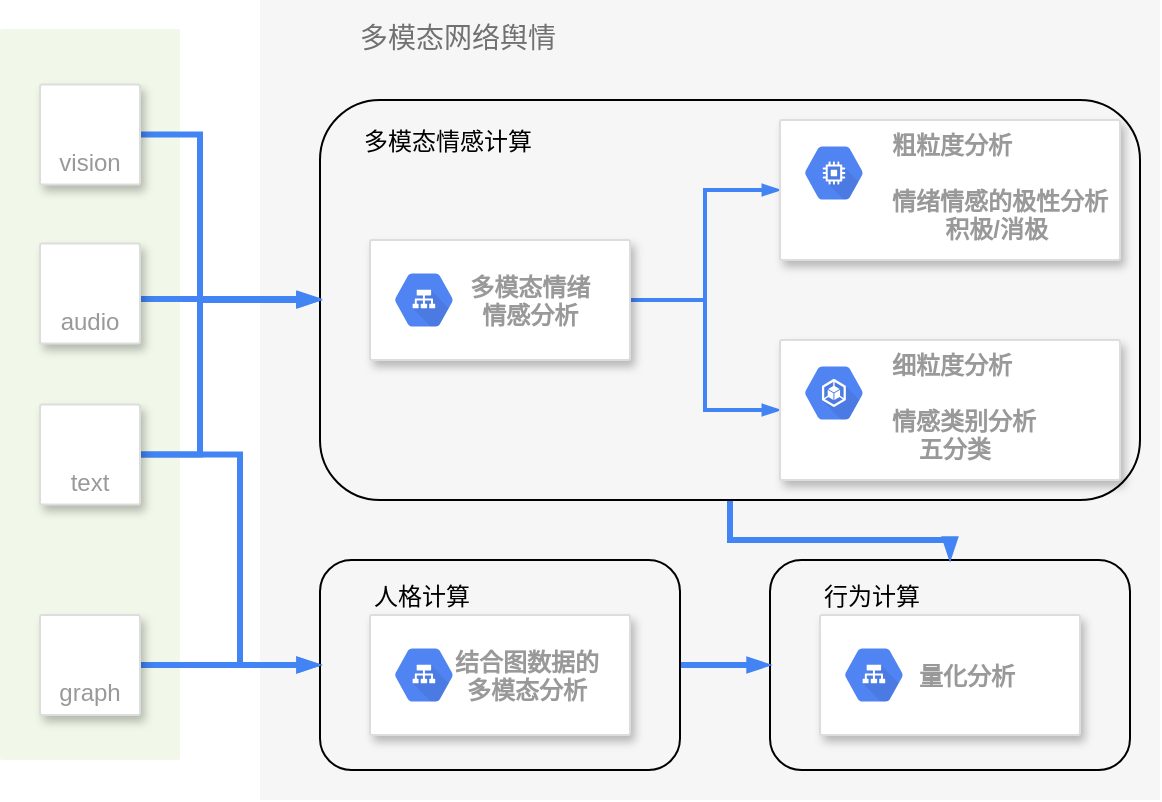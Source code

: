 <mxfile version="14.8.0" type="github">
  <diagram id="f106602c-feb2-e66a-4537-3a34d633f6aa" name="Page-1">
    <mxGraphModel dx="813" dy="435" grid="1" gridSize="10" guides="1" tooltips="1" connect="1" arrows="1" fold="1" page="1" pageScale="1" pageWidth="1169" pageHeight="827" background="none" math="0" shadow="0">
      <root>
        <mxCell id="0" />
        <mxCell id="1" parent="0" />
        <mxCell id="14" value="多模态网络舆情" style="fillColor=#F6F6F6;strokeColor=none;shadow=0;gradientColor=none;fontSize=14;align=left;spacing=10;fontColor=#717171;9E9E9E;verticalAlign=top;spacingTop=-4;fontStyle=0;spacingLeft=40;" parent="1" vertex="1">
          <mxGeometry x="400" y="70" width="450" height="400" as="geometry" />
        </mxCell>
        <mxCell id="8_cZJhwKtjIsKoZ_xuZb-1032" value="" style="rounded=1;fontSize=12;fillColor=none;" vertex="1" parent="1">
          <mxGeometry x="655" y="350" width="180" height="105" as="geometry" />
        </mxCell>
        <mxCell id="8_cZJhwKtjIsKoZ_xuZb-1037" value="" style="edgeStyle=orthogonalEdgeStyle;rounded=0;orthogonalLoop=1;jettySize=auto;exitX=0.5;exitY=1;exitDx=0;exitDy=0;entryX=0.5;entryY=0;entryDx=0;entryDy=0;dashed=0;labelBackgroundColor=none;fontSize=5;startFill=1;endArrow=blockThin;endFill=1;startSize=4;endSize=4;strokeColor=#4284F3;strokeWidth=3;align=left;" edge="1" parent="1" source="8_cZJhwKtjIsKoZ_xuZb-1017" target="8_cZJhwKtjIsKoZ_xuZb-1032">
          <mxGeometry relative="1" as="geometry" />
        </mxCell>
        <mxCell id="8_cZJhwKtjIsKoZ_xuZb-1017" value="" style="rounded=1;fontSize=12;fillColor=none;" vertex="1" parent="1">
          <mxGeometry x="430" y="120" width="410" height="200" as="geometry" />
        </mxCell>
        <mxCell id="997" value="" style="rounded=1;absoluteArcSize=1;arcSize=2;strokeColor=none;gradientColor=none;shadow=0;dashed=0;fontSize=12;fontColor=#9E9E9E;align=center;verticalAlign=top;spacing=10;spacingTop=-4;fillColor=#F1F8E9;" parent="1" vertex="1">
          <mxGeometry x="270" y="84.5" width="90" height="365.5" as="geometry" />
        </mxCell>
        <mxCell id="8_cZJhwKtjIsKoZ_xuZb-1022" value="" style="edgeStyle=orthogonalEdgeStyle;rounded=0;orthogonalLoop=1;jettySize=auto;exitX=1;exitY=0.5;exitDx=0;exitDy=0;dashed=0;labelBackgroundColor=none;fontSize=12;startFill=1;endArrow=blockThin;endFill=1;startSize=4;endSize=4;strokeColor=#4284F3;strokeWidth=3;align=left;" edge="1" parent="1" source="985" target="8_cZJhwKtjIsKoZ_xuZb-1017">
          <mxGeometry relative="1" as="geometry">
            <Array as="points">
              <mxPoint x="370" y="137" />
              <mxPoint x="370" y="220" />
            </Array>
          </mxGeometry>
        </mxCell>
        <mxCell id="985" value="vision" style="strokeColor=#dddddd;fillColor=#ffffff;shadow=1;strokeWidth=1;rounded=1;absoluteArcSize=1;arcSize=2;labelPosition=center;verticalLabelPosition=middle;align=center;verticalAlign=bottom;spacingLeft=0;fontColor=#999999;fontSize=12;spacingBottom=2;" parent="1" vertex="1">
          <mxGeometry x="290" y="112.25" width="50" height="50" as="geometry" />
        </mxCell>
        <mxCell id="8_cZJhwKtjIsKoZ_xuZb-1014" value="" style="edgeStyle=orthogonalEdgeStyle;rounded=0;orthogonalLoop=1;jettySize=auto;exitX=1;exitY=0.5;exitDx=0;exitDy=0;entryX=0;entryY=0.5;entryDx=0;entryDy=0;dashed=0;labelBackgroundColor=none;fontSize=12;startFill=1;endArrow=blockThin;endFill=1;startSize=4;endSize=4;strokeColor=#4284F3;strokeWidth=2;align=left;" edge="1" parent="1" source="989" target="993">
          <mxGeometry relative="1" as="geometry" />
        </mxCell>
        <mxCell id="8_cZJhwKtjIsKoZ_xuZb-1015" value="" style="edgeStyle=orthogonalEdgeStyle;rounded=0;orthogonalLoop=1;jettySize=auto;exitX=1;exitY=0.5;exitDx=0;exitDy=0;entryX=0;entryY=0.5;entryDx=0;entryDy=0;dashed=0;labelBackgroundColor=none;fontSize=12;startFill=1;endArrow=blockThin;endFill=1;startSize=4;endSize=4;strokeColor=#4284F3;strokeWidth=2;align=left;" edge="1" parent="1" source="989" target="995">
          <mxGeometry relative="1" as="geometry" />
        </mxCell>
        <mxCell id="989" value="" style="strokeColor=#dddddd;fillColor=#ffffff;shadow=1;strokeWidth=1;rounded=1;absoluteArcSize=1;arcSize=2;fontSize=11;fontColor=#9E9E9E;align=center;" parent="1" vertex="1">
          <mxGeometry x="455" y="190" width="130" height="60" as="geometry" />
        </mxCell>
        <mxCell id="990" value="    多模态情绪&#xa;    情感分析" style="dashed=0;connectable=0;fillColor=#5184F3;strokeColor=none;shape=mxgraph.gcp2.hexIcon;prIcon=cloud_load_balancing;part=1;labelPosition=right;verticalLabelPosition=middle;align=center;verticalAlign=middle;spacingLeft=5;fontColor=#999999;fontSize=12;fontStyle=1" parent="989" vertex="1">
          <mxGeometry y="0.5" width="44" height="39" relative="1" as="geometry">
            <mxPoint x="5" y="-19.5" as="offset" />
          </mxGeometry>
        </mxCell>
        <mxCell id="993" value="" style="strokeColor=#dddddd;fillColor=#ffffff;shadow=1;strokeWidth=1;rounded=1;absoluteArcSize=1;arcSize=2;fontSize=11;fontColor=#9E9E9E;align=center;" parent="1" vertex="1">
          <mxGeometry x="660" y="130" width="170" height="70" as="geometry" />
        </mxCell>
        <mxCell id="994" value="粗粒度分析&#xa;&#xa;情绪情感的极性分析&#xa;        积极/消极" style="dashed=0;connectable=0;fillColor=#5184F3;strokeColor=none;shape=mxgraph.gcp2.hexIcon;prIcon=compute_engine;part=1;labelPosition=right;verticalLabelPosition=middle;align=left;verticalAlign=top;spacingLeft=5;fontColor=#999999;fontSize=12;spacingTop=-8;fontStyle=1" parent="993" vertex="1">
          <mxGeometry width="44" height="39" relative="1" as="geometry">
            <mxPoint x="5" y="7" as="offset" />
          </mxGeometry>
        </mxCell>
        <mxCell id="995" value="" style="strokeColor=#dddddd;fillColor=#ffffff;shadow=1;strokeWidth=1;rounded=1;absoluteArcSize=1;arcSize=2;fontSize=11;fontColor=#9E9E9E;align=center;" parent="1" vertex="1">
          <mxGeometry x="660" y="240" width="170" height="70" as="geometry" />
        </mxCell>
        <mxCell id="996" value="细粒度分析&#xa;&#xa;情感类别分析&#xa;    五分类" style="dashed=0;connectable=0;fillColor=#5184F3;strokeColor=none;shape=mxgraph.gcp2.hexIcon;prIcon=container_engine;part=1;labelPosition=right;verticalLabelPosition=middle;align=left;verticalAlign=top;spacingLeft=5;fontColor=#999999;fontSize=12;spacingTop=-8;fontStyle=1" parent="995" vertex="1">
          <mxGeometry width="44" height="39" relative="1" as="geometry">
            <mxPoint x="5" y="7" as="offset" />
          </mxGeometry>
        </mxCell>
        <mxCell id="8_cZJhwKtjIsKoZ_xuZb-1023" value="" style="edgeStyle=orthogonalEdgeStyle;rounded=0;orthogonalLoop=1;jettySize=auto;dashed=0;labelBackgroundColor=none;fontSize=5;startFill=1;endArrow=blockThin;endFill=1;startSize=4;endSize=4;strokeColor=#4284F3;strokeWidth=3;align=left;" edge="1" parent="1" source="A9Urtk9K6G82j6xpJFMX-1001">
          <mxGeometry relative="1" as="geometry">
            <mxPoint x="430" y="219.5" as="targetPoint" />
            <Array as="points">
              <mxPoint x="380" y="220" />
            </Array>
          </mxGeometry>
        </mxCell>
        <mxCell id="A9Urtk9K6G82j6xpJFMX-1001" value="audio" style="strokeColor=#dddddd;fillColor=#ffffff;shadow=1;strokeWidth=1;rounded=1;absoluteArcSize=1;arcSize=2;labelPosition=center;verticalLabelPosition=middle;align=center;verticalAlign=bottom;spacingLeft=0;fontColor=#999999;fontSize=12;spacingBottom=2;" parent="1" vertex="1">
          <mxGeometry x="290" y="191.75" width="50" height="50" as="geometry" />
        </mxCell>
        <mxCell id="8_cZJhwKtjIsKoZ_xuZb-1024" value="" style="edgeStyle=orthogonalEdgeStyle;rounded=0;orthogonalLoop=1;jettySize=auto;exitX=1;exitY=0.5;exitDx=0;exitDy=0;dashed=0;labelBackgroundColor=none;fontSize=5;startFill=1;endArrow=blockThin;endFill=1;startSize=4;endSize=4;strokeColor=#4284F3;strokeWidth=3;align=left;" edge="1" parent="1" source="A9Urtk9K6G82j6xpJFMX-1002">
          <mxGeometry relative="1" as="geometry">
            <mxPoint x="430" y="220" as="targetPoint" />
            <Array as="points">
              <mxPoint x="370" y="297" />
              <mxPoint x="370" y="220" />
            </Array>
          </mxGeometry>
        </mxCell>
        <mxCell id="8_cZJhwKtjIsKoZ_xuZb-1040" value="" style="edgeStyle=orthogonalEdgeStyle;rounded=0;orthogonalLoop=1;jettySize=auto;exitX=1;exitY=0.5;exitDx=0;exitDy=0;entryX=0;entryY=0.5;entryDx=0;entryDy=0;dashed=0;labelBackgroundColor=none;fontSize=5;startFill=1;endArrow=blockThin;endFill=1;startSize=4;endSize=4;strokeColor=#4284F3;strokeWidth=3;align=left;" edge="1" parent="1" source="A9Urtk9K6G82j6xpJFMX-1002" target="8_cZJhwKtjIsKoZ_xuZb-1029">
          <mxGeometry relative="1" as="geometry">
            <Array as="points">
              <mxPoint x="390" y="297" />
              <mxPoint x="390" y="402" />
            </Array>
          </mxGeometry>
        </mxCell>
        <mxCell id="A9Urtk9K6G82j6xpJFMX-1002" value="text" style="strokeColor=#dddddd;fillColor=#ffffff;shadow=1;strokeWidth=1;rounded=1;absoluteArcSize=1;arcSize=2;labelPosition=center;verticalLabelPosition=middle;align=center;verticalAlign=bottom;spacingLeft=0;fontColor=#999999;fontSize=12;spacingBottom=2;" parent="1" vertex="1">
          <mxGeometry x="290" y="272.25" width="50" height="50" as="geometry" />
        </mxCell>
        <mxCell id="8_cZJhwKtjIsKoZ_xuZb-1018" value="多模态情感计算" style="text;strokeColor=none;fillColor=none;align=left;verticalAlign=middle;rounded=0;fontSize=12;" vertex="1" parent="1">
          <mxGeometry x="450" y="130" width="90" height="20" as="geometry" />
        </mxCell>
        <mxCell id="8_cZJhwKtjIsKoZ_xuZb-1036" value="" style="edgeStyle=orthogonalEdgeStyle;rounded=0;orthogonalLoop=1;jettySize=auto;exitX=1;exitY=0.5;exitDx=0;exitDy=0;dashed=0;labelBackgroundColor=none;fontSize=5;startFill=1;endArrow=blockThin;endFill=1;startSize=4;endSize=4;strokeColor=#4284F3;strokeWidth=3;align=left;" edge="1" parent="1" source="8_cZJhwKtjIsKoZ_xuZb-1029" target="8_cZJhwKtjIsKoZ_xuZb-1032">
          <mxGeometry relative="1" as="geometry" />
        </mxCell>
        <mxCell id="8_cZJhwKtjIsKoZ_xuZb-1029" value="" style="rounded=1;fontSize=12;fillColor=none;" vertex="1" parent="1">
          <mxGeometry x="430" y="350" width="180" height="105" as="geometry" />
        </mxCell>
        <mxCell id="8_cZJhwKtjIsKoZ_xuZb-1019" value="" style="strokeColor=#dddddd;fillColor=#ffffff;shadow=1;strokeWidth=1;rounded=1;absoluteArcSize=1;arcSize=2;fontSize=11;fontColor=#9E9E9E;align=center;" vertex="1" parent="1">
          <mxGeometry x="455" y="377.5" width="130" height="60" as="geometry" />
        </mxCell>
        <mxCell id="8_cZJhwKtjIsKoZ_xuZb-1020" value="   结合图数据的&#xa;   多模态分析" style="dashed=0;connectable=0;fillColor=#5184F3;strokeColor=none;shape=mxgraph.gcp2.hexIcon;prIcon=cloud_load_balancing;part=1;labelPosition=right;verticalLabelPosition=middle;align=center;verticalAlign=middle;spacingLeft=5;fontColor=#999999;fontSize=12;fontStyle=1" vertex="1" parent="8_cZJhwKtjIsKoZ_xuZb-1019">
          <mxGeometry y="0.5" width="44" height="39" relative="1" as="geometry">
            <mxPoint x="5" y="-19.5" as="offset" />
          </mxGeometry>
        </mxCell>
        <mxCell id="8_cZJhwKtjIsKoZ_xuZb-1039" value="" style="edgeStyle=orthogonalEdgeStyle;rounded=0;orthogonalLoop=1;jettySize=auto;entryX=0;entryY=0.5;entryDx=0;entryDy=0;dashed=0;labelBackgroundColor=none;fontSize=5;startFill=1;endArrow=blockThin;endFill=1;startSize=4;endSize=4;strokeColor=#4284F3;strokeWidth=3;align=left;" edge="1" parent="1" source="8_cZJhwKtjIsKoZ_xuZb-1021" target="8_cZJhwKtjIsKoZ_xuZb-1029">
          <mxGeometry relative="1" as="geometry" />
        </mxCell>
        <mxCell id="8_cZJhwKtjIsKoZ_xuZb-1021" value="graph" style="strokeColor=#dddddd;fillColor=#ffffff;shadow=1;strokeWidth=1;rounded=1;absoluteArcSize=1;arcSize=2;labelPosition=center;verticalLabelPosition=middle;align=center;verticalAlign=bottom;spacingLeft=0;fontColor=#999999;fontSize=12;spacingBottom=2;" vertex="1" parent="1">
          <mxGeometry x="290" y="377.5" width="50" height="50" as="geometry" />
        </mxCell>
        <mxCell id="8_cZJhwKtjIsKoZ_xuZb-1033" value="" style="strokeColor=#dddddd;fillColor=#ffffff;shadow=1;strokeWidth=1;rounded=1;absoluteArcSize=1;arcSize=2;fontSize=11;fontColor=#9E9E9E;align=center;" vertex="1" parent="1">
          <mxGeometry x="680" y="377.5" width="130" height="60" as="geometry" />
        </mxCell>
        <mxCell id="8_cZJhwKtjIsKoZ_xuZb-1034" value="量化分析" style="dashed=0;connectable=0;fillColor=#5184F3;strokeColor=none;shape=mxgraph.gcp2.hexIcon;prIcon=cloud_load_balancing;part=1;labelPosition=right;verticalLabelPosition=middle;align=center;verticalAlign=middle;spacingLeft=5;fontColor=#999999;fontSize=12;fontStyle=1" vertex="1" parent="8_cZJhwKtjIsKoZ_xuZb-1033">
          <mxGeometry y="0.5" width="44" height="39" relative="1" as="geometry">
            <mxPoint x="5" y="-19.5" as="offset" />
          </mxGeometry>
        </mxCell>
        <mxCell id="8_cZJhwKtjIsKoZ_xuZb-1041" value="人格计算" style="text;strokeColor=none;fillColor=none;align=left;verticalAlign=middle;rounded=0;fontSize=12;" vertex="1" parent="1">
          <mxGeometry x="455" y="357.5" width="90" height="20" as="geometry" />
        </mxCell>
        <mxCell id="8_cZJhwKtjIsKoZ_xuZb-1042" value="行为计算" style="text;strokeColor=none;fillColor=none;align=left;verticalAlign=middle;rounded=0;fontSize=12;" vertex="1" parent="1">
          <mxGeometry x="680" y="357.5" width="90" height="20" as="geometry" />
        </mxCell>
      </root>
    </mxGraphModel>
  </diagram>
</mxfile>
